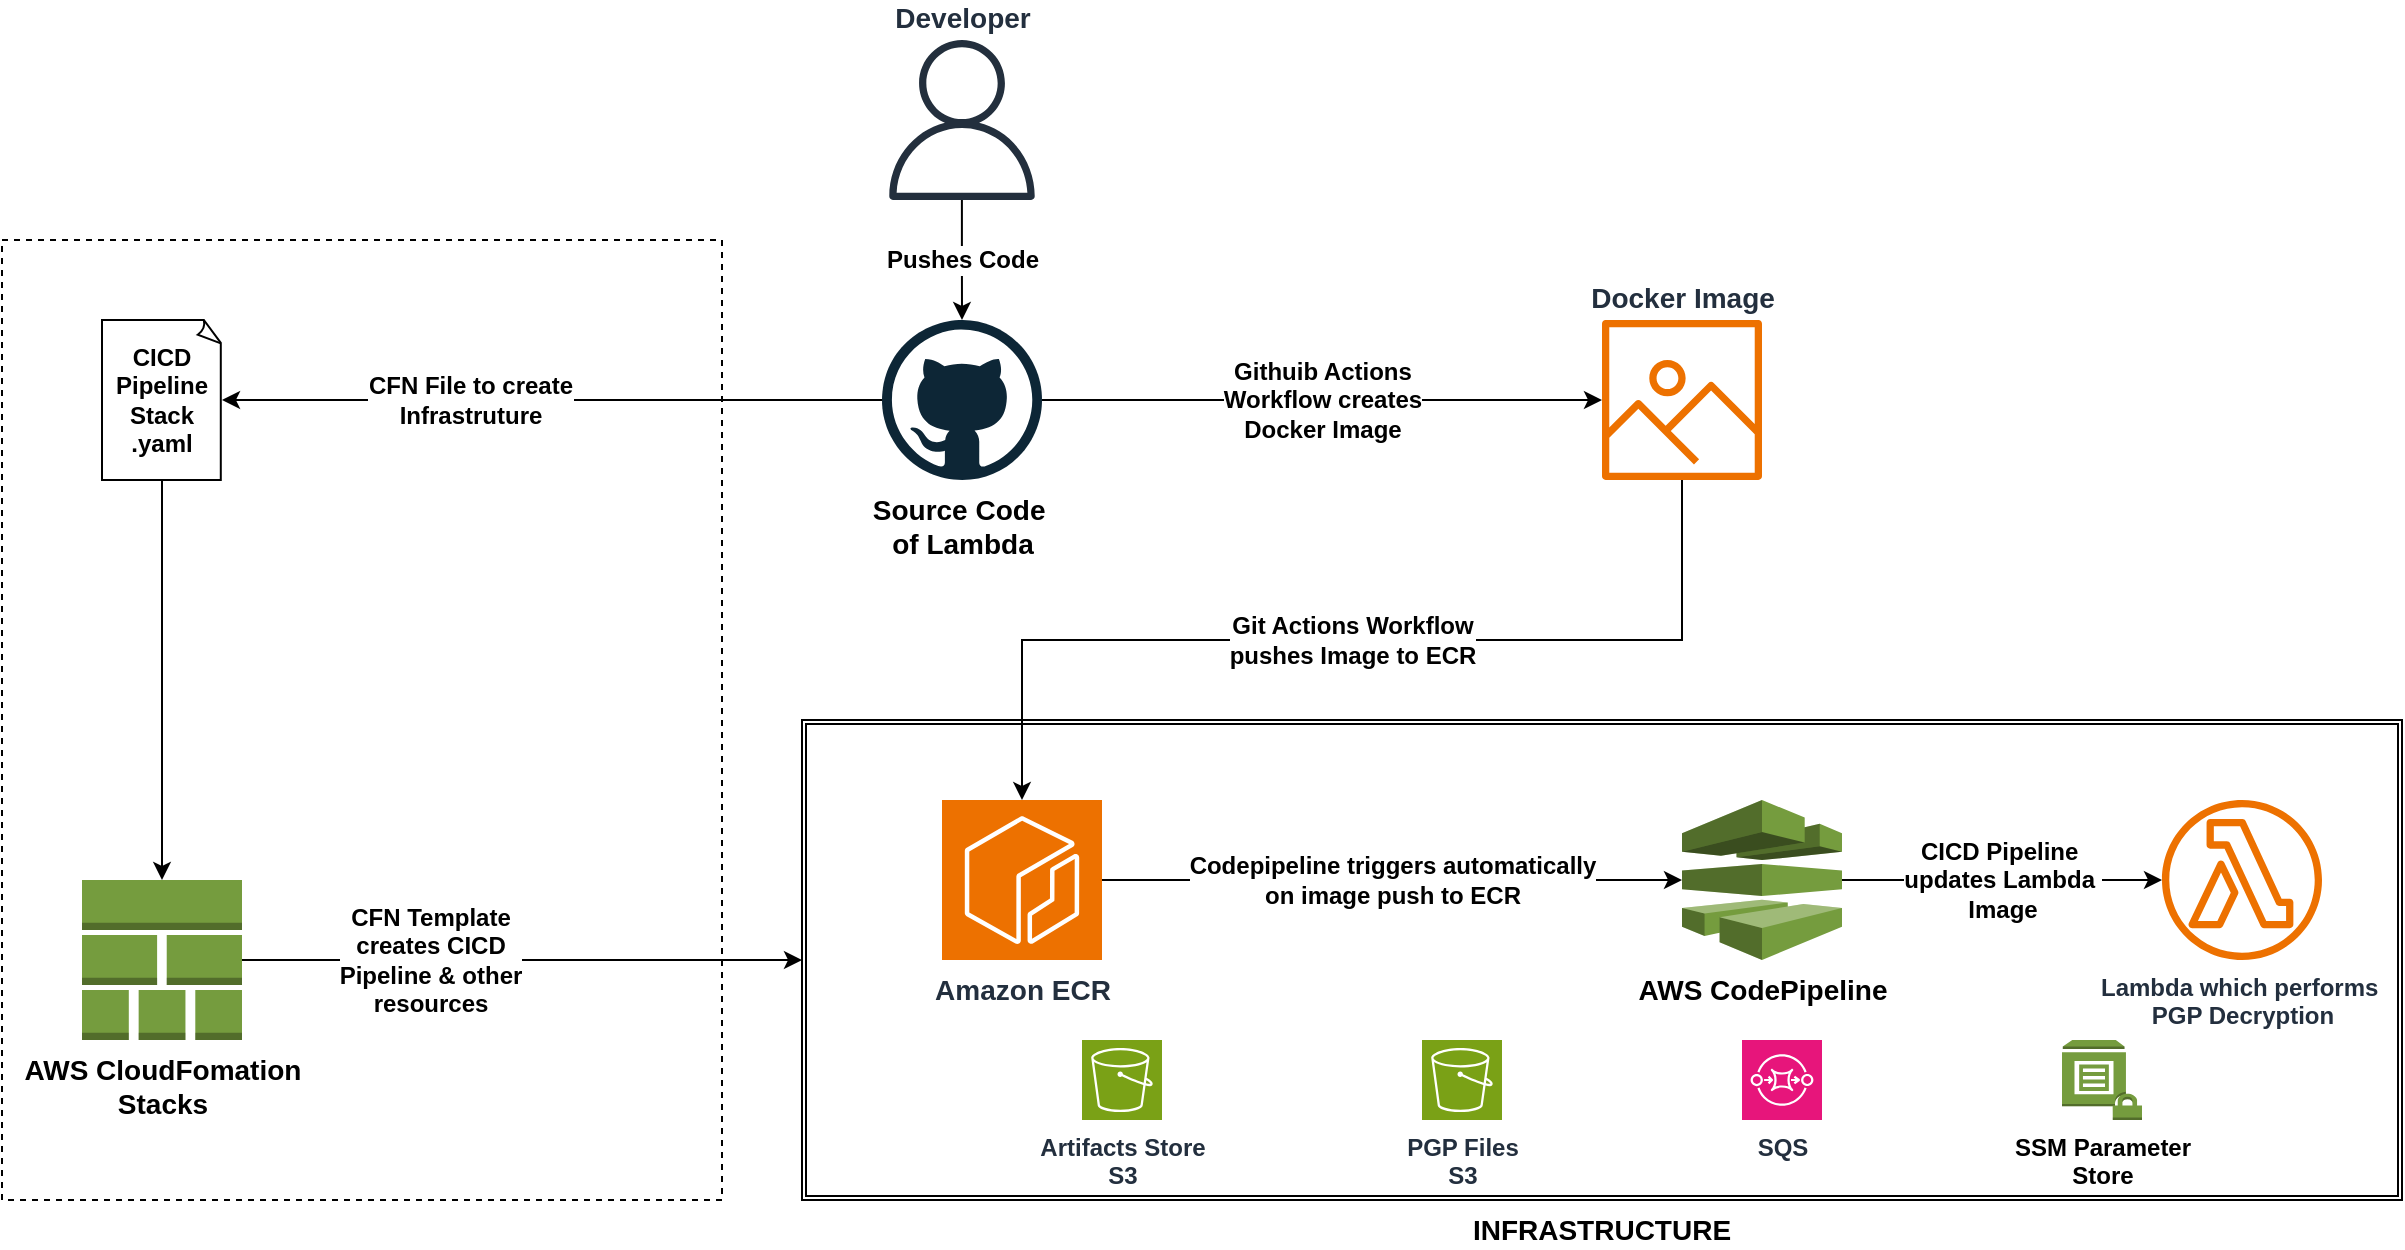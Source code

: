<mxfile version="24.2.2" type="device">
  <diagram name="Page-1" id="55NhXBO_p7obKgtiZ0Zg">
    <mxGraphModel dx="2412" dy="810" grid="1" gridSize="10" guides="1" tooltips="1" connect="1" arrows="1" fold="1" page="1" pageScale="1" pageWidth="850" pageHeight="1100" math="0" shadow="0">
      <root>
        <mxCell id="0" />
        <mxCell id="1" parent="0" />
        <mxCell id="l1pDx3i7LS8D177NcERp-30" value="" style="rounded=0;whiteSpace=wrap;html=1;dashed=1;fillStyle=dots;labelPosition=center;verticalLabelPosition=bottom;align=center;verticalAlign=top;" vertex="1" parent="1">
          <mxGeometry x="-400" y="120" width="360" height="480" as="geometry" />
        </mxCell>
        <mxCell id="l1pDx3i7LS8D177NcERp-21" value="&lt;font style=&quot;font-size: 14px;&quot;&gt;&lt;b&gt;INFRASTRUCTURE&lt;/b&gt;&lt;/font&gt;" style="shape=ext;double=1;rounded=0;whiteSpace=wrap;html=1;labelPosition=center;verticalLabelPosition=bottom;align=center;verticalAlign=top;" vertex="1" parent="1">
          <mxGeometry y="360" width="800" height="240" as="geometry" />
        </mxCell>
        <mxCell id="l1pDx3i7LS8D177NcERp-10" value="&lt;font style=&quot;font-size: 12px;&quot;&gt;&lt;b&gt;Githuib Actions&lt;br&gt;Workflow creates&lt;br&gt;Docker Image&lt;/b&gt;&lt;/font&gt;" style="edgeStyle=orthogonalEdgeStyle;rounded=0;orthogonalLoop=1;jettySize=auto;html=1;" edge="1" parent="1" source="l1pDx3i7LS8D177NcERp-3" target="l1pDx3i7LS8D177NcERp-9">
          <mxGeometry relative="1" as="geometry" />
        </mxCell>
        <mxCell id="l1pDx3i7LS8D177NcERp-3" value="&lt;font style=&quot;font-size: 14px;&quot;&gt;&lt;b&gt;Source Code&amp;nbsp;&lt;/b&gt;&lt;/font&gt;&lt;div&gt;&lt;font style=&quot;font-size: 14px;&quot;&gt;&lt;b&gt;of Lambda&lt;/b&gt;&lt;/font&gt;&lt;/div&gt;" style="dashed=0;outlineConnect=0;html=1;align=center;labelPosition=center;verticalLabelPosition=bottom;verticalAlign=top;shape=mxgraph.weblogos.github" vertex="1" parent="1">
          <mxGeometry x="40" y="160" width="80" height="80" as="geometry" />
        </mxCell>
        <mxCell id="l1pDx3i7LS8D177NcERp-4" value="&lt;font style=&quot;font-size: 14px;&quot;&gt;&lt;b&gt;Amazon ECR&lt;/b&gt;&lt;/font&gt;" style="sketch=0;points=[[0,0,0],[0.25,0,0],[0.5,0,0],[0.75,0,0],[1,0,0],[0,1,0],[0.25,1,0],[0.5,1,0],[0.75,1,0],[1,1,0],[0,0.25,0],[0,0.5,0],[0,0.75,0],[1,0.25,0],[1,0.5,0],[1,0.75,0]];outlineConnect=0;fontColor=#232F3E;fillColor=#ED7100;strokeColor=#ffffff;dashed=0;verticalLabelPosition=bottom;verticalAlign=top;align=center;html=1;fontSize=12;fontStyle=0;aspect=fixed;shape=mxgraph.aws4.resourceIcon;resIcon=mxgraph.aws4.ecr;labelPosition=center;" vertex="1" parent="1">
          <mxGeometry x="70" y="400" width="80" height="80" as="geometry" />
        </mxCell>
        <mxCell id="l1pDx3i7LS8D177NcERp-9" value="&lt;font style=&quot;font-size: 14px;&quot;&gt;&lt;b&gt;Docker Image&lt;/b&gt;&lt;/font&gt;" style="sketch=0;outlineConnect=0;fontColor=#232F3E;gradientColor=none;fillColor=#ED7100;strokeColor=none;dashed=0;verticalLabelPosition=top;verticalAlign=bottom;align=center;html=1;fontSize=12;fontStyle=0;aspect=fixed;pointerEvents=1;shape=mxgraph.aws4.container_registry_image;labelPosition=center;" vertex="1" parent="1">
          <mxGeometry x="400" y="160" width="80" height="80" as="geometry" />
        </mxCell>
        <mxCell id="l1pDx3i7LS8D177NcERp-13" value="&lt;font style=&quot;font-size: 14px;&quot;&gt;&lt;b&gt;AWS CloudFomation&lt;br&gt;Stacks&lt;/b&gt;&lt;/font&gt;" style="outlineConnect=0;dashed=0;verticalLabelPosition=bottom;verticalAlign=top;align=center;html=1;shape=mxgraph.aws3.stack_aws_cloudformation;fillColor=#759C3E;gradientColor=none;" vertex="1" parent="1">
          <mxGeometry x="-360" y="440" width="80" height="80" as="geometry" />
        </mxCell>
        <mxCell id="l1pDx3i7LS8D177NcERp-14" value="&lt;b&gt;CICD&lt;br&gt;Pipeline&lt;br&gt;Stack&lt;br&gt;.yaml&lt;/b&gt;" style="whiteSpace=wrap;html=1;shape=mxgraph.basic.document" vertex="1" parent="1">
          <mxGeometry x="-350" y="160" width="60" height="80" as="geometry" />
        </mxCell>
        <mxCell id="l1pDx3i7LS8D177NcERp-15" value="" style="edgeStyle=orthogonalEdgeStyle;rounded=0;orthogonalLoop=1;jettySize=auto;html=1;" edge="1" parent="1" source="l1pDx3i7LS8D177NcERp-14" target="l1pDx3i7LS8D177NcERp-13">
          <mxGeometry relative="1" as="geometry">
            <mxPoint as="offset" />
          </mxGeometry>
        </mxCell>
        <mxCell id="l1pDx3i7LS8D177NcERp-27" value="&lt;font style=&quot;font-size: 12px;&quot;&gt;&lt;b&gt;CICD Pipeline&amp;nbsp;&lt;/b&gt;&lt;/font&gt;&lt;div&gt;&lt;font style=&quot;font-size: 12px;&quot;&gt;&lt;b&gt;updates Lambda&amp;nbsp;&lt;/b&gt;&lt;/font&gt;&lt;/div&gt;&lt;div&gt;&lt;font style=&quot;font-size: 12px;&quot;&gt;&lt;b&gt;Image&lt;/b&gt;&lt;/font&gt;&lt;/div&gt;" style="edgeStyle=orthogonalEdgeStyle;rounded=0;orthogonalLoop=1;jettySize=auto;html=1;" edge="1" parent="1" source="l1pDx3i7LS8D177NcERp-17" target="l1pDx3i7LS8D177NcERp-22">
          <mxGeometry relative="1" as="geometry">
            <mxPoint as="offset" />
          </mxGeometry>
        </mxCell>
        <mxCell id="l1pDx3i7LS8D177NcERp-17" value="&lt;font style=&quot;font-size: 14px;&quot;&gt;&lt;b&gt;AWS CodePipeline&lt;/b&gt;&lt;/font&gt;" style="outlineConnect=0;dashed=0;verticalLabelPosition=bottom;verticalAlign=top;align=center;html=1;shape=mxgraph.aws3.codepipeline;fillColor=#759C3E;gradientColor=none;" vertex="1" parent="1">
          <mxGeometry x="440" y="400" width="80" height="80" as="geometry" />
        </mxCell>
        <mxCell id="l1pDx3i7LS8D177NcERp-18" value="&lt;font style=&quot;font-size: 12px;&quot;&gt;&lt;b&gt;CFN Template&lt;br&gt;creates CICD&lt;br&gt;Pipeline &amp;amp; other&lt;br&gt;resources&lt;/b&gt;&lt;/font&gt;" style="edgeStyle=orthogonalEdgeStyle;rounded=0;orthogonalLoop=1;jettySize=auto;html=1;entryX=0;entryY=0.5;entryDx=0;entryDy=0;" edge="1" parent="1" source="l1pDx3i7LS8D177NcERp-13" target="l1pDx3i7LS8D177NcERp-21">
          <mxGeometry x="-0.333" relative="1" as="geometry">
            <mxPoint as="offset" />
          </mxGeometry>
        </mxCell>
        <mxCell id="l1pDx3i7LS8D177NcERp-19" value="&lt;span style=&quot;font-size: 12px;&quot;&gt;&lt;b&gt;CFN File to create&lt;br&gt;Infrastruture&lt;/b&gt;&lt;/span&gt;" style="edgeStyle=orthogonalEdgeStyle;rounded=0;orthogonalLoop=1;jettySize=auto;html=1;entryX=1;entryY=0.5;entryDx=0;entryDy=0;entryPerimeter=0;" edge="1" parent="1" source="l1pDx3i7LS8D177NcERp-3" target="l1pDx3i7LS8D177NcERp-14">
          <mxGeometry x="0.25" relative="1" as="geometry">
            <mxPoint as="offset" />
          </mxGeometry>
        </mxCell>
        <mxCell id="l1pDx3i7LS8D177NcERp-20" value="&lt;font style=&quot;font-size: 12px;&quot;&gt;&lt;b&gt;Codepipeline triggers automatically&lt;/b&gt;&lt;/font&gt;&lt;div&gt;&lt;font style=&quot;font-size: 12px;&quot;&gt;&lt;b&gt;on image push to ECR&lt;/b&gt;&lt;/font&gt;&lt;/div&gt;" style="edgeStyle=orthogonalEdgeStyle;rounded=0;orthogonalLoop=1;jettySize=auto;html=1;entryX=0;entryY=0.5;entryDx=0;entryDy=0;entryPerimeter=0;exitX=1;exitY=0.5;exitDx=0;exitDy=0;exitPerimeter=0;" edge="1" parent="1" source="l1pDx3i7LS8D177NcERp-4" target="l1pDx3i7LS8D177NcERp-17">
          <mxGeometry relative="1" as="geometry">
            <Array as="points">
              <mxPoint x="440" y="440" />
            </Array>
          </mxGeometry>
        </mxCell>
        <mxCell id="l1pDx3i7LS8D177NcERp-22" value="&lt;b&gt;Lambda which performs&amp;nbsp;&lt;/b&gt;&lt;div&gt;&lt;b&gt;PGP Decryption&lt;/b&gt;&lt;/div&gt;" style="sketch=0;outlineConnect=0;fontColor=#232F3E;gradientColor=none;fillColor=#ED7100;strokeColor=none;dashed=0;verticalLabelPosition=bottom;verticalAlign=top;align=center;html=1;fontSize=12;fontStyle=0;aspect=fixed;pointerEvents=1;shape=mxgraph.aws4.lambda_function;" vertex="1" parent="1">
          <mxGeometry x="680" y="400" width="80" height="80" as="geometry" />
        </mxCell>
        <mxCell id="l1pDx3i7LS8D177NcERp-23" value="&lt;b&gt;Artifacts Store&lt;br&gt;S3&lt;/b&gt;" style="sketch=0;points=[[0,0,0],[0.25,0,0],[0.5,0,0],[0.75,0,0],[1,0,0],[0,1,0],[0.25,1,0],[0.5,1,0],[0.75,1,0],[1,1,0],[0,0.25,0],[0,0.5,0],[0,0.75,0],[1,0.25,0],[1,0.5,0],[1,0.75,0]];outlineConnect=0;fontColor=#232F3E;fillColor=#7AA116;strokeColor=#ffffff;dashed=0;verticalLabelPosition=bottom;verticalAlign=top;align=center;html=1;fontSize=12;fontStyle=0;aspect=fixed;shape=mxgraph.aws4.resourceIcon;resIcon=mxgraph.aws4.s3;" vertex="1" parent="1">
          <mxGeometry x="140" y="520" width="40" height="40" as="geometry" />
        </mxCell>
        <mxCell id="l1pDx3i7LS8D177NcERp-25" value="&lt;b&gt;PGP Files&lt;br&gt;S3&lt;/b&gt;" style="sketch=0;points=[[0,0,0],[0.25,0,0],[0.5,0,0],[0.75,0,0],[1,0,0],[0,1,0],[0.25,1,0],[0.5,1,0],[0.75,1,0],[1,1,0],[0,0.25,0],[0,0.5,0],[0,0.75,0],[1,0.25,0],[1,0.5,0],[1,0.75,0]];outlineConnect=0;fontColor=#232F3E;fillColor=#7AA116;strokeColor=#ffffff;dashed=0;verticalLabelPosition=bottom;verticalAlign=top;align=center;html=1;fontSize=12;fontStyle=0;aspect=fixed;shape=mxgraph.aws4.resourceIcon;resIcon=mxgraph.aws4.s3;" vertex="1" parent="1">
          <mxGeometry x="310" y="520" width="40" height="40" as="geometry" />
        </mxCell>
        <mxCell id="l1pDx3i7LS8D177NcERp-29" value="&lt;font style=&quot;font-size: 12px;&quot;&gt;&lt;b&gt;Pushes Code&lt;/b&gt;&lt;/font&gt;" style="edgeStyle=orthogonalEdgeStyle;rounded=0;orthogonalLoop=1;jettySize=auto;html=1;" edge="1" parent="1" source="l1pDx3i7LS8D177NcERp-28" target="l1pDx3i7LS8D177NcERp-3">
          <mxGeometry relative="1" as="geometry" />
        </mxCell>
        <mxCell id="l1pDx3i7LS8D177NcERp-28" value="&lt;font style=&quot;font-size: 14px;&quot;&gt;&lt;b&gt;Developer&lt;/b&gt;&lt;/font&gt;" style="sketch=0;outlineConnect=0;fontColor=#232F3E;gradientColor=none;fillColor=#232F3D;strokeColor=none;dashed=0;verticalLabelPosition=top;verticalAlign=bottom;align=center;html=1;fontSize=12;fontStyle=0;aspect=fixed;pointerEvents=1;shape=mxgraph.aws4.user;labelPosition=center;" vertex="1" parent="1">
          <mxGeometry x="40" y="20" width="80" height="80" as="geometry" />
        </mxCell>
        <mxCell id="l1pDx3i7LS8D177NcERp-32" value="&lt;b&gt;SSM Parameter&lt;/b&gt;&lt;div&gt;&lt;b&gt;Store&lt;/b&gt;&lt;/div&gt;" style="outlineConnect=0;dashed=0;verticalLabelPosition=bottom;verticalAlign=top;align=center;html=1;shape=mxgraph.aws3.parameter_store;fillColor=#759C3E;gradientColor=none;" vertex="1" parent="1">
          <mxGeometry x="630" y="520" width="40" height="40" as="geometry" />
        </mxCell>
        <mxCell id="l1pDx3i7LS8D177NcERp-33" value="&lt;b&gt;SQS&lt;/b&gt;" style="sketch=0;points=[[0,0,0],[0.25,0,0],[0.5,0,0],[0.75,0,0],[1,0,0],[0,1,0],[0.25,1,0],[0.5,1,0],[0.75,1,0],[1,1,0],[0,0.25,0],[0,0.5,0],[0,0.75,0],[1,0.25,0],[1,0.5,0],[1,0.75,0]];outlineConnect=0;fontColor=#232F3E;fillColor=#E7157B;strokeColor=#ffffff;dashed=0;verticalLabelPosition=bottom;verticalAlign=top;align=center;html=1;fontSize=12;fontStyle=0;aspect=fixed;shape=mxgraph.aws4.resourceIcon;resIcon=mxgraph.aws4.sqs;" vertex="1" parent="1">
          <mxGeometry x="470" y="520" width="40" height="40" as="geometry" />
        </mxCell>
        <mxCell id="l1pDx3i7LS8D177NcERp-36" value="&lt;font style=&quot;font-size: 12px;&quot;&gt;&lt;b&gt;Git Actions Workflow&lt;br&gt;pushes Image to ECR&lt;/b&gt;&lt;/font&gt;" style="edgeStyle=orthogonalEdgeStyle;rounded=0;orthogonalLoop=1;jettySize=auto;html=1;entryX=0.5;entryY=0;entryDx=0;entryDy=0;entryPerimeter=0;" edge="1" parent="1" source="l1pDx3i7LS8D177NcERp-9" target="l1pDx3i7LS8D177NcERp-4">
          <mxGeometry relative="1" as="geometry">
            <Array as="points">
              <mxPoint x="440" y="320" />
              <mxPoint x="110" y="320" />
            </Array>
          </mxGeometry>
        </mxCell>
      </root>
    </mxGraphModel>
  </diagram>
</mxfile>
